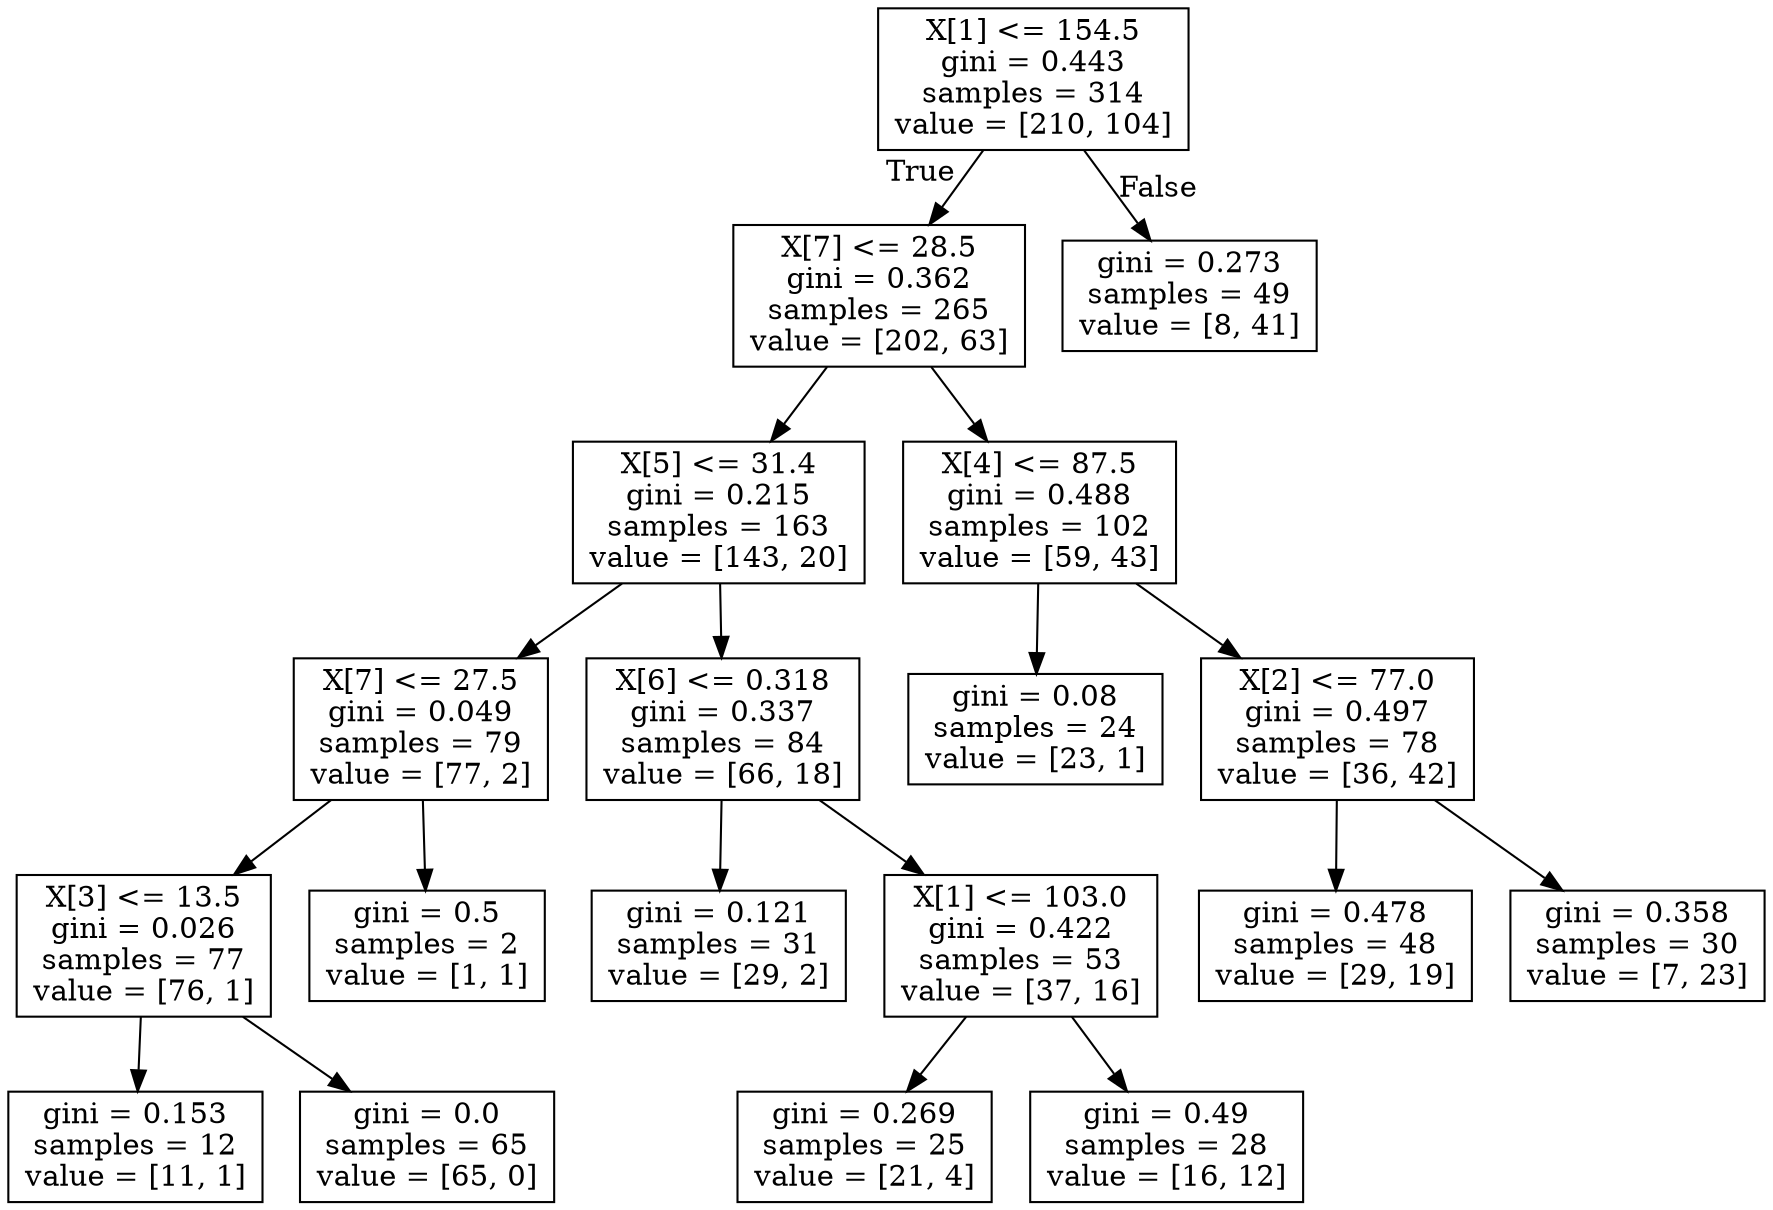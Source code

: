digraph Tree {
node [shape=box] ;
0 [label="X[1] <= 154.5\ngini = 0.443\nsamples = 314\nvalue = [210, 104]"] ;
1 [label="X[7] <= 28.5\ngini = 0.362\nsamples = 265\nvalue = [202, 63]"] ;
0 -> 1 [labeldistance=2.5, labelangle=45, headlabel="True"] ;
2 [label="X[5] <= 31.4\ngini = 0.215\nsamples = 163\nvalue = [143, 20]"] ;
1 -> 2 ;
3 [label="X[7] <= 27.5\ngini = 0.049\nsamples = 79\nvalue = [77, 2]"] ;
2 -> 3 ;
4 [label="X[3] <= 13.5\ngini = 0.026\nsamples = 77\nvalue = [76, 1]"] ;
3 -> 4 ;
5 [label="gini = 0.153\nsamples = 12\nvalue = [11, 1]"] ;
4 -> 5 ;
6 [label="gini = 0.0\nsamples = 65\nvalue = [65, 0]"] ;
4 -> 6 ;
7 [label="gini = 0.5\nsamples = 2\nvalue = [1, 1]"] ;
3 -> 7 ;
8 [label="X[6] <= 0.318\ngini = 0.337\nsamples = 84\nvalue = [66, 18]"] ;
2 -> 8 ;
9 [label="gini = 0.121\nsamples = 31\nvalue = [29, 2]"] ;
8 -> 9 ;
10 [label="X[1] <= 103.0\ngini = 0.422\nsamples = 53\nvalue = [37, 16]"] ;
8 -> 10 ;
11 [label="gini = 0.269\nsamples = 25\nvalue = [21, 4]"] ;
10 -> 11 ;
12 [label="gini = 0.49\nsamples = 28\nvalue = [16, 12]"] ;
10 -> 12 ;
13 [label="X[4] <= 87.5\ngini = 0.488\nsamples = 102\nvalue = [59, 43]"] ;
1 -> 13 ;
14 [label="gini = 0.08\nsamples = 24\nvalue = [23, 1]"] ;
13 -> 14 ;
15 [label="X[2] <= 77.0\ngini = 0.497\nsamples = 78\nvalue = [36, 42]"] ;
13 -> 15 ;
16 [label="gini = 0.478\nsamples = 48\nvalue = [29, 19]"] ;
15 -> 16 ;
17 [label="gini = 0.358\nsamples = 30\nvalue = [7, 23]"] ;
15 -> 17 ;
18 [label="gini = 0.273\nsamples = 49\nvalue = [8, 41]"] ;
0 -> 18 [labeldistance=2.5, labelangle=-45, headlabel="False"] ;
}